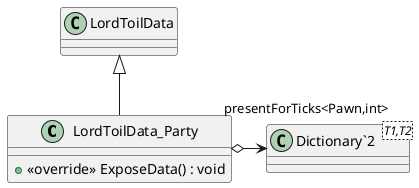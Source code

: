 @startuml
class LordToilData_Party {
    + <<override>> ExposeData() : void
}
class "Dictionary`2"<T1,T2> {
}
LordToilData <|-- LordToilData_Party
LordToilData_Party o-> "presentForTicks<Pawn,int>" "Dictionary`2"
@enduml
